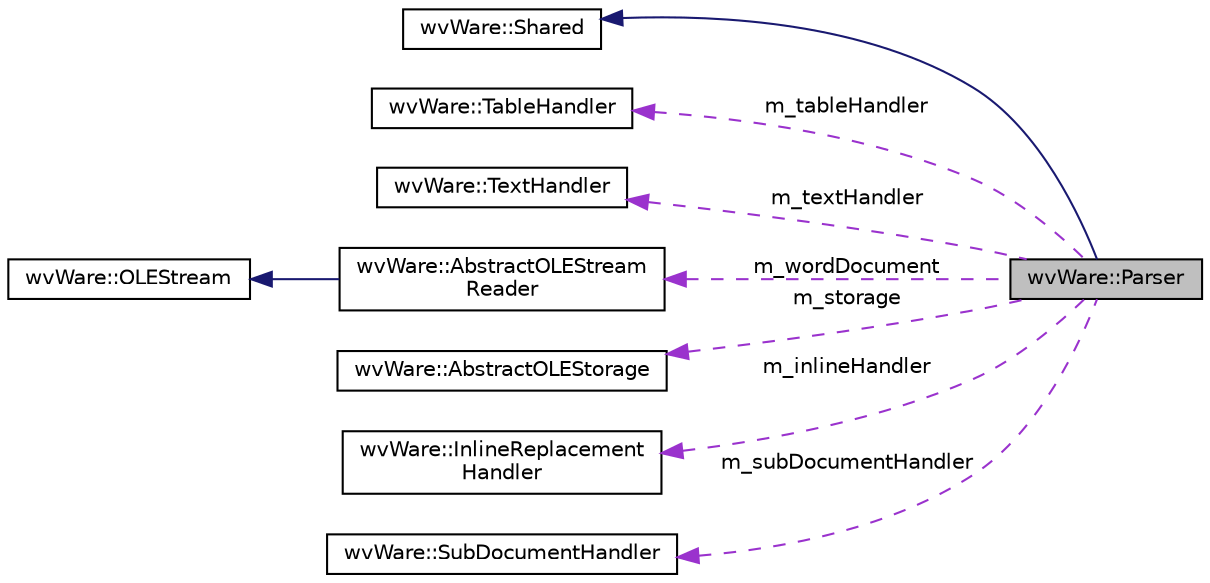 digraph "wvWare::Parser"
{
  edge [fontname="Helvetica",fontsize="10",labelfontname="Helvetica",labelfontsize="10"];
  node [fontname="Helvetica",fontsize="10",shape=record];
  rankdir="LR";
  Node5 [label="wvWare::Parser",height=0.2,width=0.4,color="black", fillcolor="grey75", style="filled", fontcolor="black"];
  Node6 -> Node5 [dir="back",color="midnightblue",fontsize="10",style="solid",fontname="Helvetica"];
  Node6 [label="wvWare::Shared",height=0.2,width=0.4,color="black", fillcolor="white", style="filled",URL="$classwv_ware_1_1_shared.html"];
  Node7 -> Node5 [dir="back",color="darkorchid3",fontsize="10",style="dashed",label=" m_tableHandler" ,fontname="Helvetica"];
  Node7 [label="wvWare::TableHandler",height=0.2,width=0.4,color="black", fillcolor="white", style="filled",URL="$classwv_ware_1_1_table_handler.html"];
  Node8 -> Node5 [dir="back",color="darkorchid3",fontsize="10",style="dashed",label=" m_textHandler" ,fontname="Helvetica"];
  Node8 [label="wvWare::TextHandler",height=0.2,width=0.4,color="black", fillcolor="white", style="filled",URL="$classwv_ware_1_1_text_handler.html"];
  Node9 -> Node5 [dir="back",color="darkorchid3",fontsize="10",style="dashed",label=" m_wordDocument" ,fontname="Helvetica"];
  Node9 [label="wvWare::AbstractOLEStream\lReader",height=0.2,width=0.4,color="black", fillcolor="white", style="filled",URL="$classwv_ware_1_1_abstract_o_l_e_stream_reader.html"];
  Node10 -> Node9 [dir="back",color="midnightblue",fontsize="10",style="solid",fontname="Helvetica"];
  Node10 [label="wvWare::OLEStream",height=0.2,width=0.4,color="black", fillcolor="white", style="filled",URL="$classwv_ware_1_1_o_l_e_stream.html"];
  Node11 -> Node5 [dir="back",color="darkorchid3",fontsize="10",style="dashed",label=" m_storage" ,fontname="Helvetica"];
  Node11 [label="wvWare::AbstractOLEStorage",height=0.2,width=0.4,color="black", fillcolor="white", style="filled",URL="$classwv_ware_1_1_abstract_o_l_e_storage.html"];
  Node12 -> Node5 [dir="back",color="darkorchid3",fontsize="10",style="dashed",label=" m_inlineHandler" ,fontname="Helvetica"];
  Node12 [label="wvWare::InlineReplacement\lHandler",height=0.2,width=0.4,color="black", fillcolor="white", style="filled",URL="$classwv_ware_1_1_inline_replacement_handler.html"];
  Node13 -> Node5 [dir="back",color="darkorchid3",fontsize="10",style="dashed",label=" m_subDocumentHandler" ,fontname="Helvetica"];
  Node13 [label="wvWare::SubDocumentHandler",height=0.2,width=0.4,color="black", fillcolor="white", style="filled",URL="$classwv_ware_1_1_sub_document_handler.html"];
}
